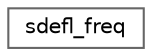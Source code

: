 digraph "Graphical Class Hierarchy"
{
 // LATEX_PDF_SIZE
  bgcolor="transparent";
  edge [fontname=Helvetica,fontsize=10,labelfontname=Helvetica,labelfontsize=10];
  node [fontname=Helvetica,fontsize=10,shape=box,height=0.2,width=0.4];
  rankdir="LR";
  Node0 [id="Node000000",label="sdefl_freq",height=0.2,width=0.4,color="grey40", fillcolor="white", style="filled",URL="$structsdefl__freq.html",tooltip=" "];
}
